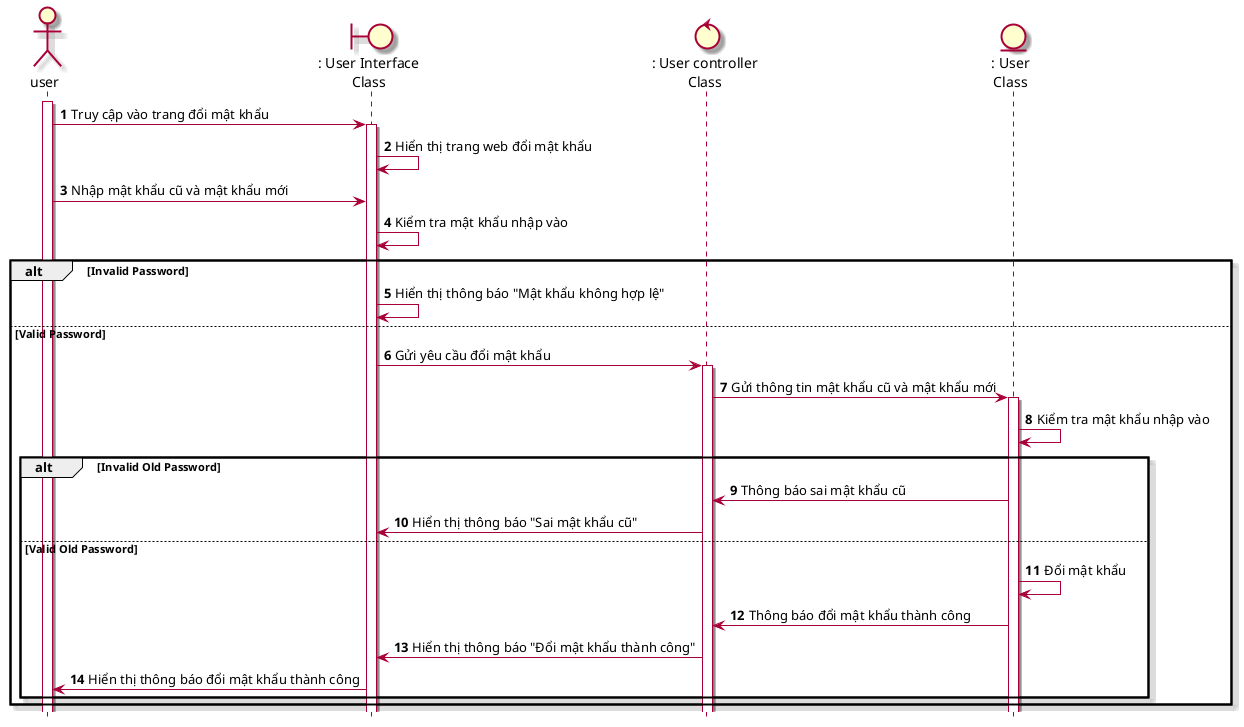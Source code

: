 @startuml SeqDoiMatKhau
skin rose 
hide footbox
actor user 
boundary userInterface as ": User Interface\nClass"
control userController as ": User controller\nClass"
entity User as ": User\nClass"
autonumber
user++
user -> userInterface++: Truy cập vào trang đổi mật khẩu
userInterface-> userInterface: Hiển thị trang web đổi mật khẩu 
user -> userInterface: Nhập mật khẩu cũ và mật khẩu mới 
userInterface -> userInterface: Kiểm tra mật khẩu nhập vào 
alt Invalid Password
userInterface -> userInterface: Hiển thị thông báo "Mật khẩu không hợp lệ"
else Valid Password
userInterface -> userController++ : Gửi yêu cầu đổi mật khẩu
userController -> User++: Gửi thông tin mật khẩu cũ và mật khẩu mới
User -> User: Kiểm tra mật khẩu nhập vào 
alt Invalid Old Password
User -> userController: Thông báo sai mật khẩu cũ
userController -> userInterface: Hiển thị thông báo "Sai mật khẩu cũ"
else Valid Old Password
User -> User: Đổi mật khẩu
User -> userController: Thông báo đổi mật khẩu thành công
userController -> userInterface: Hiển thị thông báo "Đổi mật khẩu thành công"
userInterface -> user: Hiển thị thông báo đổi mật khẩu thành công
end
end
@enduml